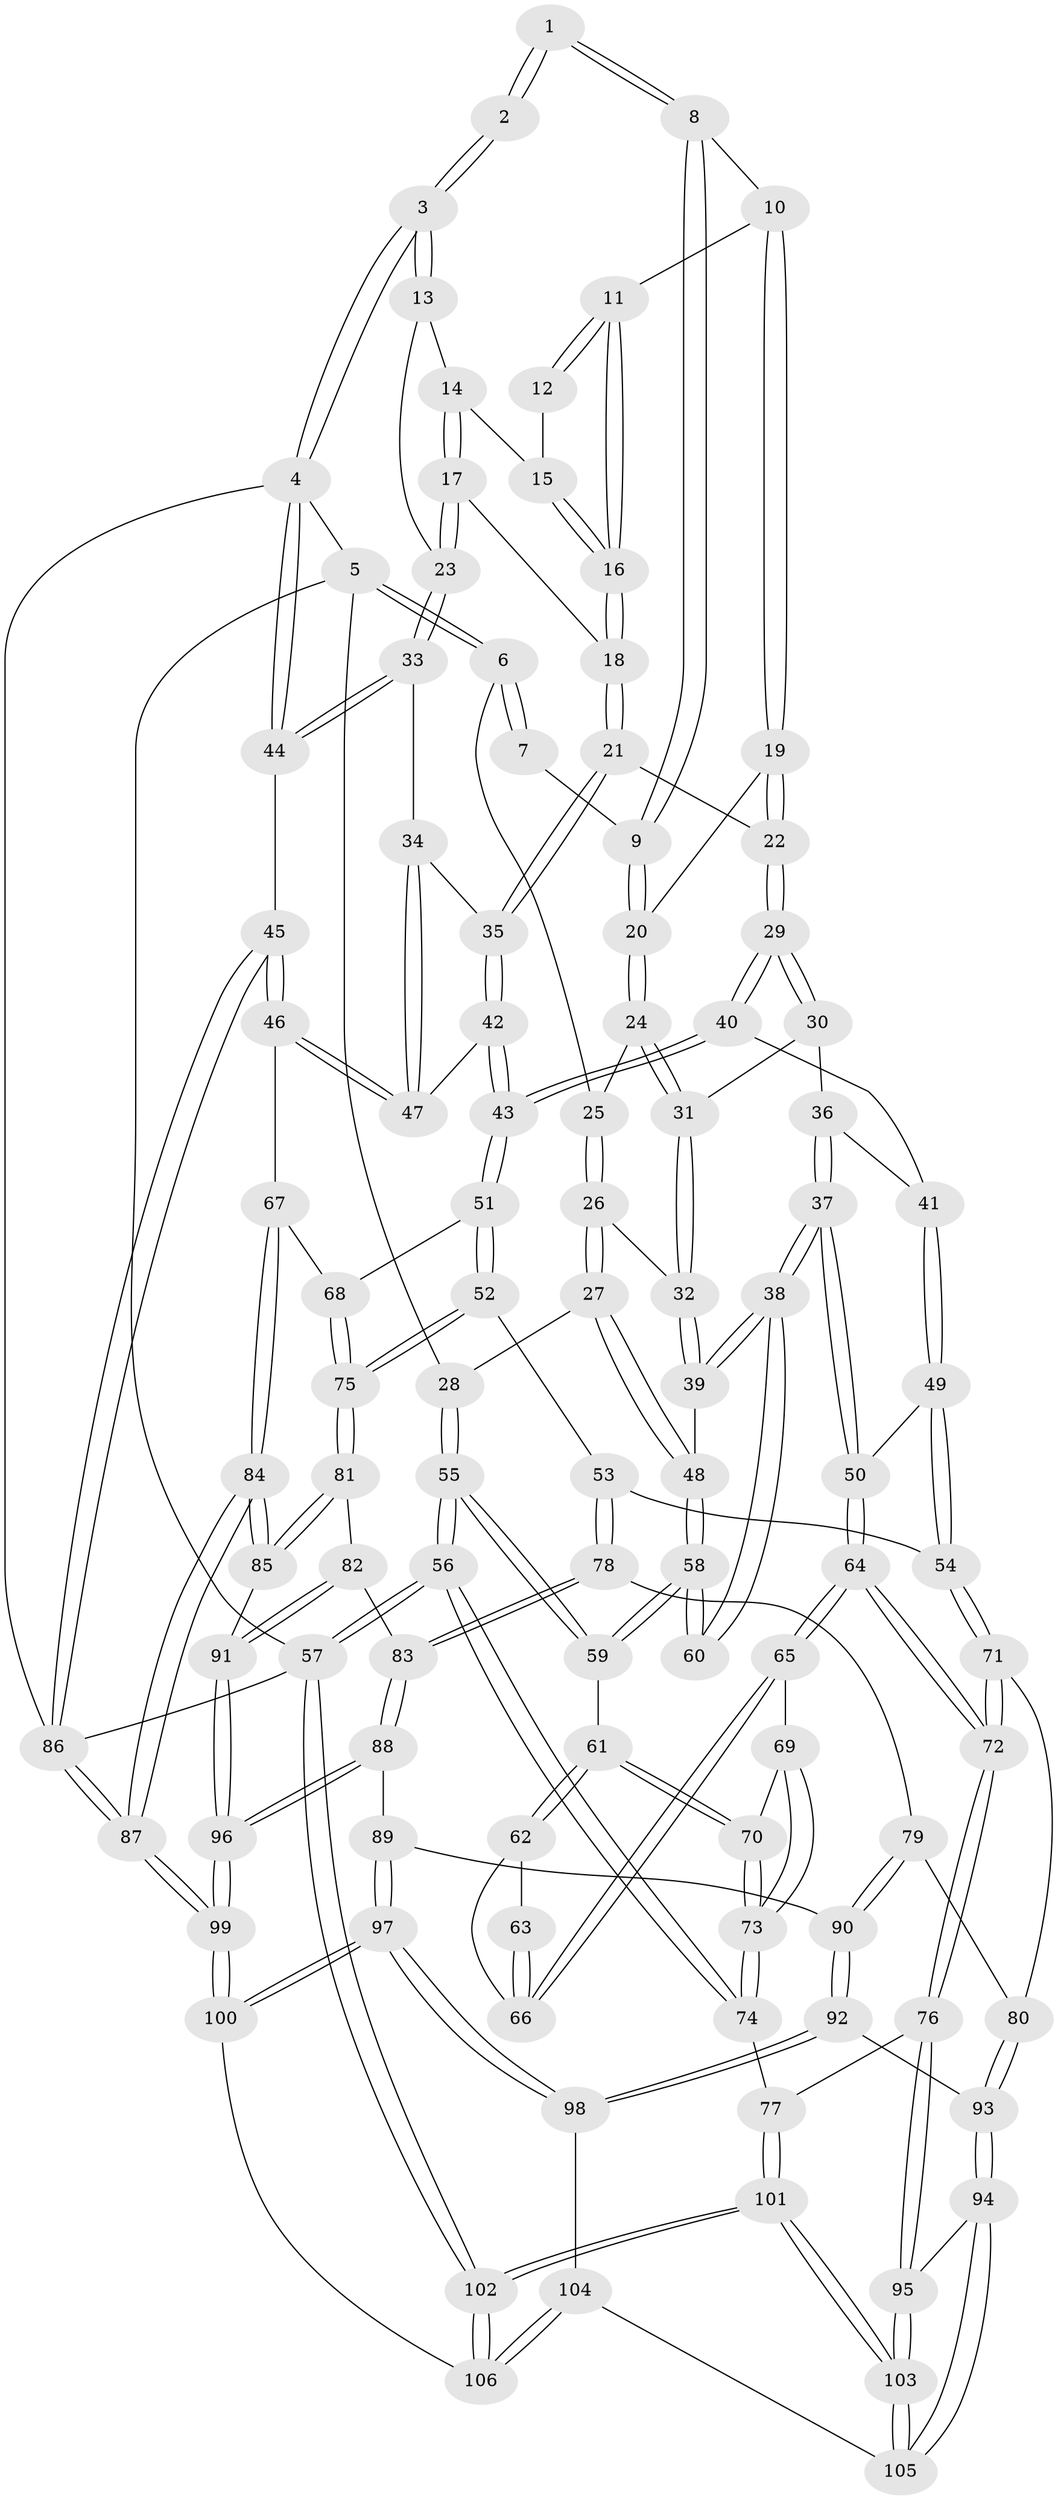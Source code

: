 // coarse degree distribution, {2: 0.16666666666666666, 3: 0.11904761904761904, 4: 0.35714285714285715, 5: 0.21428571428571427, 6: 0.07142857142857142, 7: 0.047619047619047616, 8: 0.023809523809523808}
// Generated by graph-tools (version 1.1) at 2025/04/03/04/25 22:04:22]
// undirected, 106 vertices, 262 edges
graph export_dot {
graph [start="1"]
  node [color=gray90,style=filled];
  1 [pos="+0.6119100797295661+0"];
  2 [pos="+1+0"];
  3 [pos="+1+0"];
  4 [pos="+1+0"];
  5 [pos="+0+0"];
  6 [pos="+0+0"];
  7 [pos="+0.22946589849208912+0"];
  8 [pos="+0.5844009145135791+0.028436729247576835"];
  9 [pos="+0.45254103400331225+0.12449544241929822"];
  10 [pos="+0.6264740464614402+0.08341144529735148"];
  11 [pos="+0.7122591477774675+0.10557252329191959"];
  12 [pos="+0.8958121844591007+0"];
  13 [pos="+0.931878249408338+0.17713876231440345"];
  14 [pos="+0.8918887828890907+0.1529468790811163"];
  15 [pos="+0.8538051733680917+0.09077691700200627"];
  16 [pos="+0.7765613527222948+0.14977870465758367"];
  17 [pos="+0.7842615128546385+0.2703034691842635"];
  18 [pos="+0.7797837075461825+0.2700144239081052"];
  19 [pos="+0.638580556491775+0.2396874780822238"];
  20 [pos="+0.4061611358564456+0.19128802843745407"];
  21 [pos="+0.7438004480464688+0.29161653959001826"];
  22 [pos="+0.67244693992054+0.30681486359251825"];
  23 [pos="+0.9684925942183548+0.31964400485617106"];
  24 [pos="+0.4006846386275053+0.19609491882791458"];
  25 [pos="+0.312619193700714+0.15312767701997743"];
  26 [pos="+0.09735228865019087+0.3330759398137805"];
  27 [pos="+0+0.259686819984032"];
  28 [pos="+0+0.12709756526648433"];
  29 [pos="+0.6373398198293239+0.35566366401552935"];
  30 [pos="+0.4164094750006406+0.29397687816960566"];
  31 [pos="+0.40055996382819387+0.2097580362622162"];
  32 [pos="+0.12822756925544437+0.35810743274138934"];
  33 [pos="+0.9845465785118155+0.33205758977592664"];
  34 [pos="+0.942321049108854+0.37741442169381223"];
  35 [pos="+0.8251604399802417+0.45338494048360084"];
  36 [pos="+0.40724942834762123+0.31786619362421326"];
  37 [pos="+0.27783094908557066+0.48477342256805117"];
  38 [pos="+0.26954724174340733+0.48128383487121823"];
  39 [pos="+0.1570406533653926+0.3915374438749186"];
  40 [pos="+0.6297394014236317+0.4427534996768307"];
  41 [pos="+0.5385118173419886+0.49400890175755025"];
  42 [pos="+0.8122828597652365+0.4803850727351718"];
  43 [pos="+0.7235300403942703+0.5300904534444112"];
  44 [pos="+1+0.36357096922363713"];
  45 [pos="+1+0.6405986579583388"];
  46 [pos="+0.9714195933228685+0.6365011171967571"];
  47 [pos="+0.9122817336742798+0.5477807280361021"];
  48 [pos="+0.0482526313846153+0.5683781249176454"];
  49 [pos="+0.49111921185693175+0.5477674683140195"];
  50 [pos="+0.2915158331397156+0.5070442142774945"];
  51 [pos="+0.7272296098291998+0.5860409276034758"];
  52 [pos="+0.5656759845391162+0.6725914419855156"];
  53 [pos="+0.5354199309891821+0.6787390101861821"];
  54 [pos="+0.5293383408355954+0.6738317037237442"];
  55 [pos="+0+0.6254548986494901"];
  56 [pos="+0+1"];
  57 [pos="+0+1"];
  58 [pos="+0.047615703493408906+0.5731302766138769"];
  59 [pos="+0.006064493005796888+0.6259589675764486"];
  60 [pos="+0.14188922218987787+0.5658520405645787"];
  61 [pos="+0.03415365785038318+0.6485975876094866"];
  62 [pos="+0.10045081724461993+0.6383242005305344"];
  63 [pos="+0.14153190043035208+0.5672623935507486"];
  64 [pos="+0.2761318261249982+0.6851154311452525"];
  65 [pos="+0.2101596028824707+0.691143543658905"];
  66 [pos="+0.1413985278967172+0.6457716599364998"];
  67 [pos="+0.8725394502790811+0.6815933089359033"];
  68 [pos="+0.7736843634397113+0.6471023385238894"];
  69 [pos="+0.20395433435462212+0.6941673665797182"];
  70 [pos="+0.047013619604452224+0.6730725525484937"];
  71 [pos="+0.315660613607465+0.7395213337867835"];
  72 [pos="+0.307309017884322+0.7380525510535647"];
  73 [pos="+0.08051166121051036+0.7766544560596433"];
  74 [pos="+0.07482191058622935+0.7967898849412965"];
  75 [pos="+0.7095320673541649+0.7429600118646763"];
  76 [pos="+0.24988752617465063+0.8621009250417906"];
  77 [pos="+0.17780254000326415+0.8613750988637643"];
  78 [pos="+0.5423241516086506+0.7266951708082598"];
  79 [pos="+0.4838459390687738+0.8008993470111369"];
  80 [pos="+0.3995297384117337+0.8127796572594584"];
  81 [pos="+0.7087131974228962+0.7510443306624132"];
  82 [pos="+0.6704230618411428+0.803743316865033"];
  83 [pos="+0.6026509682035024+0.8185987272977518"];
  84 [pos="+0.8488401759076165+0.8379046681166432"];
  85 [pos="+0.8266834555883102+0.8386275937512675"];
  86 [pos="+1+1"];
  87 [pos="+1+1"];
  88 [pos="+0.5963290467039408+0.8424122709880919"];
  89 [pos="+0.5450333693850625+0.8785763702817155"];
  90 [pos="+0.4961956688607835+0.8790584171816914"];
  91 [pos="+0.7350098091478745+0.8749301320947636"];
  92 [pos="+0.4459611005166223+0.9119163128136374"];
  93 [pos="+0.4264039610247074+0.8923883195154088"];
  94 [pos="+0.27525312354565207+0.9030020603465138"];
  95 [pos="+0.25187107483976884+0.8671612057672693"];
  96 [pos="+0.6808221626346405+0.9818819189528176"];
  97 [pos="+0.5917281623499921+1"];
  98 [pos="+0.44566670149781074+0.9202008605002473"];
  99 [pos="+0.6781522521041708+1"];
  100 [pos="+0.6158626650268657+1"];
  101 [pos="+0+1"];
  102 [pos="+0+1"];
  103 [pos="+0.13603272870946678+1"];
  104 [pos="+0.31813876795355406+1"];
  105 [pos="+0.2864782936926989+0.9415581346445625"];
  106 [pos="+0.332770500438217+1"];
  1 -- 2;
  1 -- 2;
  1 -- 8;
  1 -- 8;
  2 -- 3;
  2 -- 3;
  3 -- 4;
  3 -- 4;
  3 -- 13;
  3 -- 13;
  4 -- 5;
  4 -- 44;
  4 -- 44;
  4 -- 86;
  5 -- 6;
  5 -- 6;
  5 -- 28;
  5 -- 57;
  6 -- 7;
  6 -- 7;
  6 -- 25;
  7 -- 9;
  8 -- 9;
  8 -- 9;
  8 -- 10;
  9 -- 20;
  9 -- 20;
  10 -- 11;
  10 -- 19;
  10 -- 19;
  11 -- 12;
  11 -- 12;
  11 -- 16;
  11 -- 16;
  12 -- 15;
  13 -- 14;
  13 -- 23;
  14 -- 15;
  14 -- 17;
  14 -- 17;
  15 -- 16;
  15 -- 16;
  16 -- 18;
  16 -- 18;
  17 -- 18;
  17 -- 23;
  17 -- 23;
  18 -- 21;
  18 -- 21;
  19 -- 20;
  19 -- 22;
  19 -- 22;
  20 -- 24;
  20 -- 24;
  21 -- 22;
  21 -- 35;
  21 -- 35;
  22 -- 29;
  22 -- 29;
  23 -- 33;
  23 -- 33;
  24 -- 25;
  24 -- 31;
  24 -- 31;
  25 -- 26;
  25 -- 26;
  26 -- 27;
  26 -- 27;
  26 -- 32;
  27 -- 28;
  27 -- 48;
  27 -- 48;
  28 -- 55;
  28 -- 55;
  29 -- 30;
  29 -- 30;
  29 -- 40;
  29 -- 40;
  30 -- 31;
  30 -- 36;
  31 -- 32;
  31 -- 32;
  32 -- 39;
  32 -- 39;
  33 -- 34;
  33 -- 44;
  33 -- 44;
  34 -- 35;
  34 -- 47;
  34 -- 47;
  35 -- 42;
  35 -- 42;
  36 -- 37;
  36 -- 37;
  36 -- 41;
  37 -- 38;
  37 -- 38;
  37 -- 50;
  37 -- 50;
  38 -- 39;
  38 -- 39;
  38 -- 60;
  38 -- 60;
  39 -- 48;
  40 -- 41;
  40 -- 43;
  40 -- 43;
  41 -- 49;
  41 -- 49;
  42 -- 43;
  42 -- 43;
  42 -- 47;
  43 -- 51;
  43 -- 51;
  44 -- 45;
  45 -- 46;
  45 -- 46;
  45 -- 86;
  45 -- 86;
  46 -- 47;
  46 -- 47;
  46 -- 67;
  48 -- 58;
  48 -- 58;
  49 -- 50;
  49 -- 54;
  49 -- 54;
  50 -- 64;
  50 -- 64;
  51 -- 52;
  51 -- 52;
  51 -- 68;
  52 -- 53;
  52 -- 75;
  52 -- 75;
  53 -- 54;
  53 -- 78;
  53 -- 78;
  54 -- 71;
  54 -- 71;
  55 -- 56;
  55 -- 56;
  55 -- 59;
  55 -- 59;
  56 -- 57;
  56 -- 57;
  56 -- 74;
  56 -- 74;
  57 -- 102;
  57 -- 102;
  57 -- 86;
  58 -- 59;
  58 -- 59;
  58 -- 60;
  58 -- 60;
  59 -- 61;
  61 -- 62;
  61 -- 62;
  61 -- 70;
  61 -- 70;
  62 -- 63;
  62 -- 66;
  63 -- 66;
  63 -- 66;
  64 -- 65;
  64 -- 65;
  64 -- 72;
  64 -- 72;
  65 -- 66;
  65 -- 66;
  65 -- 69;
  67 -- 68;
  67 -- 84;
  67 -- 84;
  68 -- 75;
  68 -- 75;
  69 -- 70;
  69 -- 73;
  69 -- 73;
  70 -- 73;
  70 -- 73;
  71 -- 72;
  71 -- 72;
  71 -- 80;
  72 -- 76;
  72 -- 76;
  73 -- 74;
  73 -- 74;
  74 -- 77;
  75 -- 81;
  75 -- 81;
  76 -- 77;
  76 -- 95;
  76 -- 95;
  77 -- 101;
  77 -- 101;
  78 -- 79;
  78 -- 83;
  78 -- 83;
  79 -- 80;
  79 -- 90;
  79 -- 90;
  80 -- 93;
  80 -- 93;
  81 -- 82;
  81 -- 85;
  81 -- 85;
  82 -- 83;
  82 -- 91;
  82 -- 91;
  83 -- 88;
  83 -- 88;
  84 -- 85;
  84 -- 85;
  84 -- 87;
  84 -- 87;
  85 -- 91;
  86 -- 87;
  86 -- 87;
  87 -- 99;
  87 -- 99;
  88 -- 89;
  88 -- 96;
  88 -- 96;
  89 -- 90;
  89 -- 97;
  89 -- 97;
  90 -- 92;
  90 -- 92;
  91 -- 96;
  91 -- 96;
  92 -- 93;
  92 -- 98;
  92 -- 98;
  93 -- 94;
  93 -- 94;
  94 -- 95;
  94 -- 105;
  94 -- 105;
  95 -- 103;
  95 -- 103;
  96 -- 99;
  96 -- 99;
  97 -- 98;
  97 -- 98;
  97 -- 100;
  97 -- 100;
  98 -- 104;
  99 -- 100;
  99 -- 100;
  100 -- 106;
  101 -- 102;
  101 -- 102;
  101 -- 103;
  101 -- 103;
  102 -- 106;
  102 -- 106;
  103 -- 105;
  103 -- 105;
  104 -- 105;
  104 -- 106;
  104 -- 106;
}
